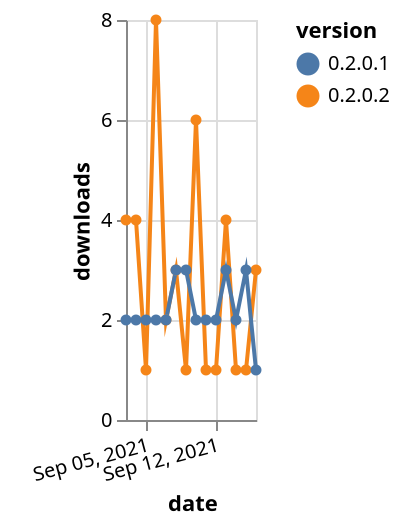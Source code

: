 {"$schema": "https://vega.github.io/schema/vega-lite/v5.json", "description": "A simple bar chart with embedded data.", "data": {"values": [{"date": "2021-09-03", "total": 763, "delta": 4, "version": "0.2.0.2"}, {"date": "2021-09-04", "total": 767, "delta": 4, "version": "0.2.0.2"}, {"date": "2021-09-05", "total": 768, "delta": 1, "version": "0.2.0.2"}, {"date": "2021-09-06", "total": 776, "delta": 8, "version": "0.2.0.2"}, {"date": "2021-09-07", "total": 778, "delta": 2, "version": "0.2.0.2"}, {"date": "2021-09-08", "total": 781, "delta": 3, "version": "0.2.0.2"}, {"date": "2021-09-09", "total": 782, "delta": 1, "version": "0.2.0.2"}, {"date": "2021-09-10", "total": 788, "delta": 6, "version": "0.2.0.2"}, {"date": "2021-09-11", "total": 789, "delta": 1, "version": "0.2.0.2"}, {"date": "2021-09-12", "total": 790, "delta": 1, "version": "0.2.0.2"}, {"date": "2021-09-13", "total": 794, "delta": 4, "version": "0.2.0.2"}, {"date": "2021-09-14", "total": 795, "delta": 1, "version": "0.2.0.2"}, {"date": "2021-09-15", "total": 796, "delta": 1, "version": "0.2.0.2"}, {"date": "2021-09-16", "total": 799, "delta": 3, "version": "0.2.0.2"}, {"date": "2021-09-03", "total": 2293, "delta": 2, "version": "0.2.0.1"}, {"date": "2021-09-04", "total": 2295, "delta": 2, "version": "0.2.0.1"}, {"date": "2021-09-05", "total": 2297, "delta": 2, "version": "0.2.0.1"}, {"date": "2021-09-06", "total": 2299, "delta": 2, "version": "0.2.0.1"}, {"date": "2021-09-07", "total": 2301, "delta": 2, "version": "0.2.0.1"}, {"date": "2021-09-08", "total": 2304, "delta": 3, "version": "0.2.0.1"}, {"date": "2021-09-09", "total": 2307, "delta": 3, "version": "0.2.0.1"}, {"date": "2021-09-10", "total": 2309, "delta": 2, "version": "0.2.0.1"}, {"date": "2021-09-11", "total": 2311, "delta": 2, "version": "0.2.0.1"}, {"date": "2021-09-12", "total": 2313, "delta": 2, "version": "0.2.0.1"}, {"date": "2021-09-13", "total": 2316, "delta": 3, "version": "0.2.0.1"}, {"date": "2021-09-14", "total": 2318, "delta": 2, "version": "0.2.0.1"}, {"date": "2021-09-15", "total": 2321, "delta": 3, "version": "0.2.0.1"}, {"date": "2021-09-16", "total": 2322, "delta": 1, "version": "0.2.0.1"}]}, "width": "container", "mark": {"type": "line", "point": {"filled": true}}, "encoding": {"x": {"field": "date", "type": "temporal", "timeUnit": "yearmonthdate", "title": "date", "axis": {"labelAngle": -15}}, "y": {"field": "delta", "type": "quantitative", "title": "downloads"}, "color": {"field": "version", "type": "nominal"}, "tooltip": {"field": "delta"}}}